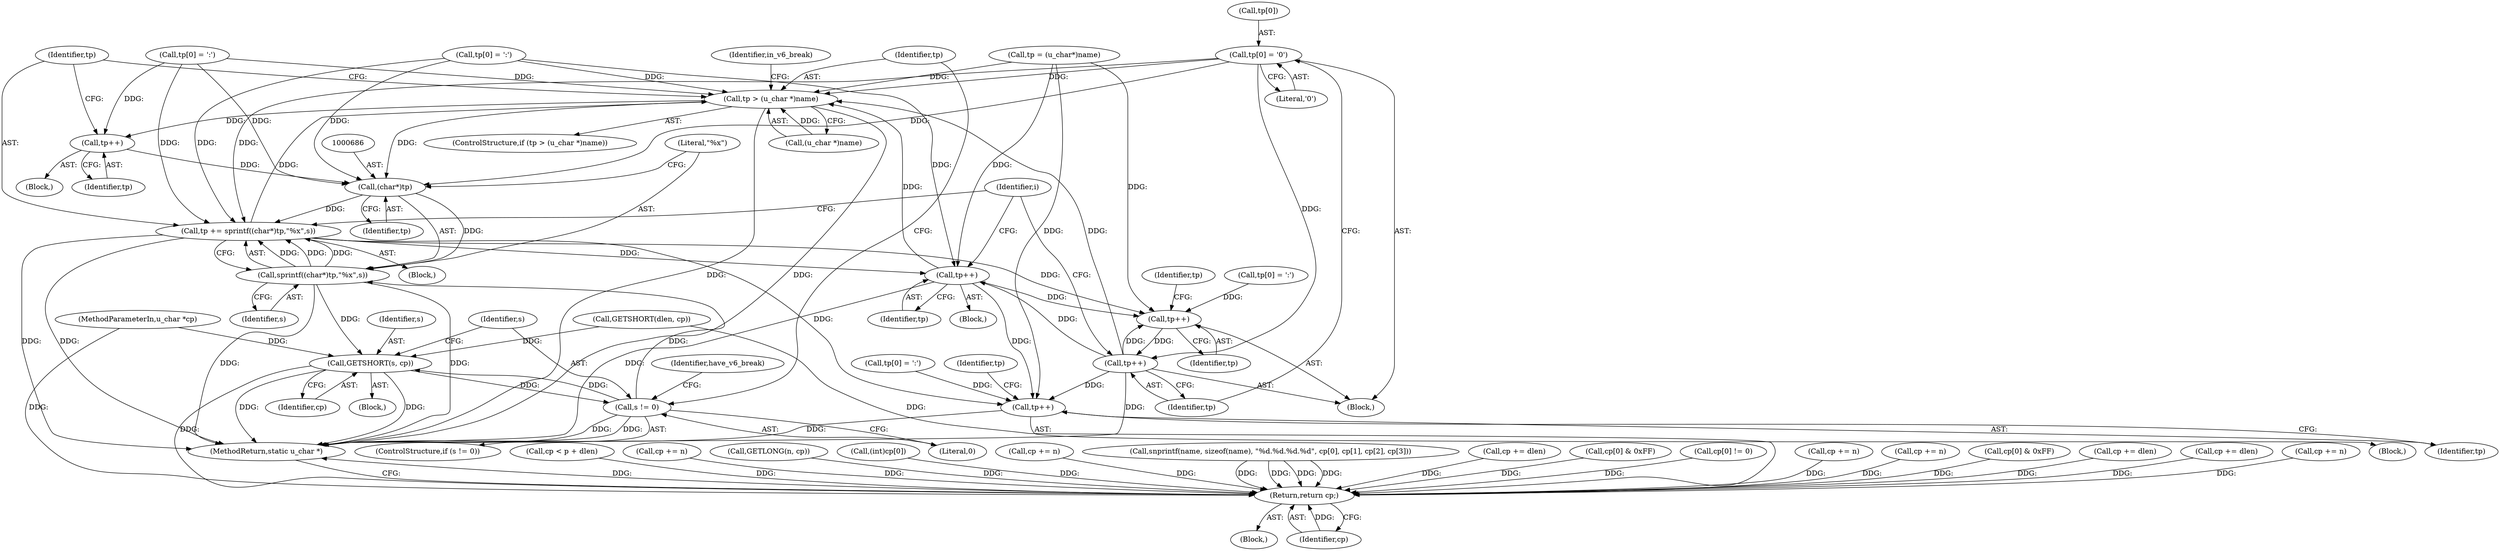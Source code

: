 digraph "0_php-src_2fefae47716d501aec41c1102f3fd4531f070b05_0@array" {
"1000721" [label="(Call,tp[0] = '0')"];
"1000666" [label="(Call,tp > (u_char *)name)"];
"1000680" [label="(Call,tp++)"];
"1000685" [label="(Call,(char*)tp)"];
"1000682" [label="(Call,tp += sprintf((char*)tp,\"%x\",s))"];
"1000707" [label="(Call,tp++)"];
"1000719" [label="(Call,tp++)"];
"1000726" [label="(Call,tp++)"];
"1000738" [label="(Call,tp++)"];
"1000684" [label="(Call,sprintf((char*)tp,\"%x\",s))"];
"1000657" [label="(Call,GETSHORT(s, cp))"];
"1000661" [label="(Call,s != 0)"];
"1001245" [label="(Return,return cp;)"];
"1000664" [label="(Block,)"];
"1000659" [label="(Identifier,cp)"];
"1001001" [label="(Call,cp < p + dlen)"];
"1000732" [label="(Block,)"];
"1000720" [label="(Identifier,tp)"];
"1000687" [label="(Identifier,tp)"];
"1000708" [label="(Identifier,tp)"];
"1000113" [label="(Block,)"];
"1000414" [label="(Call,cp += n)"];
"1000675" [label="(Call,tp[0] = ':')"];
"1000628" [label="(Call,GETLONG(n, cp))"];
"1000702" [label="(Call,tp[0] = ':')"];
"1000773" [label="(Call,(int)cp[0])"];
"1000722" [label="(Call,tp[0])"];
"1000666" [label="(Call,tp > (u_char *)name)"];
"1000655" [label="(Identifier,i)"];
"1000689" [label="(Identifier,s)"];
"1000656" [label="(Block,)"];
"1000685" [label="(Call,(char*)tp)"];
"1000106" [label="(MethodParameterIn,u_char *cp)"];
"1000352" [label="(Call,cp += n)"];
"1000252" [label="(Call,snprintf(name, sizeof(name), \"%d.%d.%d.%d\", cp[0], cp[1], cp[2], cp[3]))"];
"1000660" [label="(ControlStructure,if (s != 0))"];
"1000681" [label="(Identifier,tp)"];
"1000725" [label="(Literal,'0')"];
"1000742" [label="(Identifier,tp)"];
"1000661" [label="(Call,s != 0)"];
"1000275" [label="(Call,cp += dlen)"];
"1000713" [label="(Block,)"];
"1000668" [label="(Call,(u_char *)name)"];
"1000723" [label="(Identifier,tp)"];
"1000721" [label="(Call,tp[0] = '0')"];
"1000682" [label="(Call,tp += sprintf((char*)tp,\"%x\",s))"];
"1000714" [label="(Call,tp[0] = ':')"];
"1000680" [label="(Call,tp++)"];
"1000733" [label="(Call,tp[0] = ':')"];
"1000671" [label="(Block,)"];
"1000673" [label="(Identifier,in_v6_break)"];
"1000726" [label="(Call,tp++)"];
"1001183" [label="(Call,cp[0] & 0xFF)"];
"1000817" [label="(Call,cp[0] != 0)"];
"1000727" [label="(Identifier,tp)"];
"1000657" [label="(Call,GETSHORT(s, cp))"];
"1000739" [label="(Identifier,tp)"];
"1000707" [label="(Call,tp++)"];
"1001245" [label="(Return,return cp;)"];
"1001246" [label="(Identifier,cp)"];
"1000663" [label="(Literal,0)"];
"1000165" [label="(Call,GETSHORT(dlen, cp))"];
"1000662" [label="(Identifier,s)"];
"1001224" [label="(Call,cp += n)"];
"1000684" [label="(Call,sprintf((char*)tp,\"%x\",s))"];
"1000694" [label="(Identifier,have_v6_break)"];
"1001027" [label="(Call,cp += n)"];
"1001247" [label="(MethodReturn,static u_char *)"];
"1000738" [label="(Call,tp++)"];
"1000638" [label="(Call,tp = (u_char*)name)"];
"1000845" [label="(Call,cp[0] & 0xFF)"];
"1001241" [label="(Call,cp += dlen)"];
"1000695" [label="(Block,)"];
"1000511" [label="(Call,cp += dlen)"];
"1001092" [label="(Call,cp += n)"];
"1000667" [label="(Identifier,tp)"];
"1000665" [label="(ControlStructure,if (tp > (u_char *)name))"];
"1000658" [label="(Identifier,s)"];
"1000688" [label="(Literal,\"%x\")"];
"1000683" [label="(Identifier,tp)"];
"1000719" [label="(Call,tp++)"];
"1000721" -> "1000713"  [label="AST: "];
"1000721" -> "1000725"  [label="CFG: "];
"1000722" -> "1000721"  [label="AST: "];
"1000725" -> "1000721"  [label="AST: "];
"1000727" -> "1000721"  [label="CFG: "];
"1000721" -> "1000666"  [label="DDG: "];
"1000721" -> "1000682"  [label="DDG: "];
"1000721" -> "1000685"  [label="DDG: "];
"1000721" -> "1000726"  [label="DDG: "];
"1000666" -> "1000665"  [label="AST: "];
"1000666" -> "1000668"  [label="CFG: "];
"1000667" -> "1000666"  [label="AST: "];
"1000668" -> "1000666"  [label="AST: "];
"1000673" -> "1000666"  [label="CFG: "];
"1000683" -> "1000666"  [label="CFG: "];
"1000666" -> "1001247"  [label="DDG: "];
"1000666" -> "1001247"  [label="DDG: "];
"1000675" -> "1000666"  [label="DDG: "];
"1000638" -> "1000666"  [label="DDG: "];
"1000682" -> "1000666"  [label="DDG: "];
"1000707" -> "1000666"  [label="DDG: "];
"1000726" -> "1000666"  [label="DDG: "];
"1000702" -> "1000666"  [label="DDG: "];
"1000668" -> "1000666"  [label="DDG: "];
"1000666" -> "1000680"  [label="DDG: "];
"1000666" -> "1000685"  [label="DDG: "];
"1000680" -> "1000671"  [label="AST: "];
"1000680" -> "1000681"  [label="CFG: "];
"1000681" -> "1000680"  [label="AST: "];
"1000683" -> "1000680"  [label="CFG: "];
"1000675" -> "1000680"  [label="DDG: "];
"1000680" -> "1000685"  [label="DDG: "];
"1000685" -> "1000684"  [label="AST: "];
"1000685" -> "1000687"  [label="CFG: "];
"1000686" -> "1000685"  [label="AST: "];
"1000687" -> "1000685"  [label="AST: "];
"1000688" -> "1000685"  [label="CFG: "];
"1000685" -> "1000682"  [label="DDG: "];
"1000685" -> "1000684"  [label="DDG: "];
"1000675" -> "1000685"  [label="DDG: "];
"1000702" -> "1000685"  [label="DDG: "];
"1000682" -> "1000664"  [label="AST: "];
"1000682" -> "1000684"  [label="CFG: "];
"1000683" -> "1000682"  [label="AST: "];
"1000684" -> "1000682"  [label="AST: "];
"1000655" -> "1000682"  [label="CFG: "];
"1000682" -> "1001247"  [label="DDG: "];
"1000682" -> "1001247"  [label="DDG: "];
"1000684" -> "1000682"  [label="DDG: "];
"1000684" -> "1000682"  [label="DDG: "];
"1000684" -> "1000682"  [label="DDG: "];
"1000675" -> "1000682"  [label="DDG: "];
"1000702" -> "1000682"  [label="DDG: "];
"1000682" -> "1000707"  [label="DDG: "];
"1000682" -> "1000719"  [label="DDG: "];
"1000682" -> "1000738"  [label="DDG: "];
"1000707" -> "1000695"  [label="AST: "];
"1000707" -> "1000708"  [label="CFG: "];
"1000708" -> "1000707"  [label="AST: "];
"1000655" -> "1000707"  [label="CFG: "];
"1000707" -> "1001247"  [label="DDG: "];
"1000638" -> "1000707"  [label="DDG: "];
"1000726" -> "1000707"  [label="DDG: "];
"1000702" -> "1000707"  [label="DDG: "];
"1000707" -> "1000719"  [label="DDG: "];
"1000707" -> "1000738"  [label="DDG: "];
"1000719" -> "1000713"  [label="AST: "];
"1000719" -> "1000720"  [label="CFG: "];
"1000720" -> "1000719"  [label="AST: "];
"1000723" -> "1000719"  [label="CFG: "];
"1000638" -> "1000719"  [label="DDG: "];
"1000714" -> "1000719"  [label="DDG: "];
"1000726" -> "1000719"  [label="DDG: "];
"1000719" -> "1000726"  [label="DDG: "];
"1000726" -> "1000713"  [label="AST: "];
"1000726" -> "1000727"  [label="CFG: "];
"1000727" -> "1000726"  [label="AST: "];
"1000655" -> "1000726"  [label="CFG: "];
"1000726" -> "1001247"  [label="DDG: "];
"1000726" -> "1000738"  [label="DDG: "];
"1000738" -> "1000732"  [label="AST: "];
"1000738" -> "1000739"  [label="CFG: "];
"1000739" -> "1000738"  [label="AST: "];
"1000742" -> "1000738"  [label="CFG: "];
"1000738" -> "1001247"  [label="DDG: "];
"1000638" -> "1000738"  [label="DDG: "];
"1000733" -> "1000738"  [label="DDG: "];
"1000684" -> "1000689"  [label="CFG: "];
"1000688" -> "1000684"  [label="AST: "];
"1000689" -> "1000684"  [label="AST: "];
"1000684" -> "1001247"  [label="DDG: "];
"1000684" -> "1001247"  [label="DDG: "];
"1000684" -> "1000657"  [label="DDG: "];
"1000661" -> "1000684"  [label="DDG: "];
"1000657" -> "1000656"  [label="AST: "];
"1000657" -> "1000659"  [label="CFG: "];
"1000658" -> "1000657"  [label="AST: "];
"1000659" -> "1000657"  [label="AST: "];
"1000662" -> "1000657"  [label="CFG: "];
"1000657" -> "1001247"  [label="DDG: "];
"1000657" -> "1001247"  [label="DDG: "];
"1000661" -> "1000657"  [label="DDG: "];
"1000165" -> "1000657"  [label="DDG: "];
"1000106" -> "1000657"  [label="DDG: "];
"1000657" -> "1000661"  [label="DDG: "];
"1000657" -> "1001245"  [label="DDG: "];
"1000661" -> "1000660"  [label="AST: "];
"1000661" -> "1000663"  [label="CFG: "];
"1000662" -> "1000661"  [label="AST: "];
"1000663" -> "1000661"  [label="AST: "];
"1000667" -> "1000661"  [label="CFG: "];
"1000694" -> "1000661"  [label="CFG: "];
"1000661" -> "1001247"  [label="DDG: "];
"1000661" -> "1001247"  [label="DDG: "];
"1001245" -> "1000113"  [label="AST: "];
"1001245" -> "1001246"  [label="CFG: "];
"1001246" -> "1001245"  [label="AST: "];
"1001247" -> "1001245"  [label="CFG: "];
"1001245" -> "1001247"  [label="DDG: "];
"1001246" -> "1001245"  [label="DDG: "];
"1000817" -> "1001245"  [label="DDG: "];
"1001027" -> "1001245"  [label="DDG: "];
"1000352" -> "1001245"  [label="DDG: "];
"1000165" -> "1001245"  [label="DDG: "];
"1000252" -> "1001245"  [label="DDG: "];
"1000252" -> "1001245"  [label="DDG: "];
"1000252" -> "1001245"  [label="DDG: "];
"1000252" -> "1001245"  [label="DDG: "];
"1000845" -> "1001245"  [label="DDG: "];
"1000628" -> "1001245"  [label="DDG: "];
"1001183" -> "1001245"  [label="DDG: "];
"1000275" -> "1001245"  [label="DDG: "];
"1001224" -> "1001245"  [label="DDG: "];
"1000414" -> "1001245"  [label="DDG: "];
"1001241" -> "1001245"  [label="DDG: "];
"1001001" -> "1001245"  [label="DDG: "];
"1000511" -> "1001245"  [label="DDG: "];
"1001092" -> "1001245"  [label="DDG: "];
"1000773" -> "1001245"  [label="DDG: "];
"1000106" -> "1001245"  [label="DDG: "];
}
